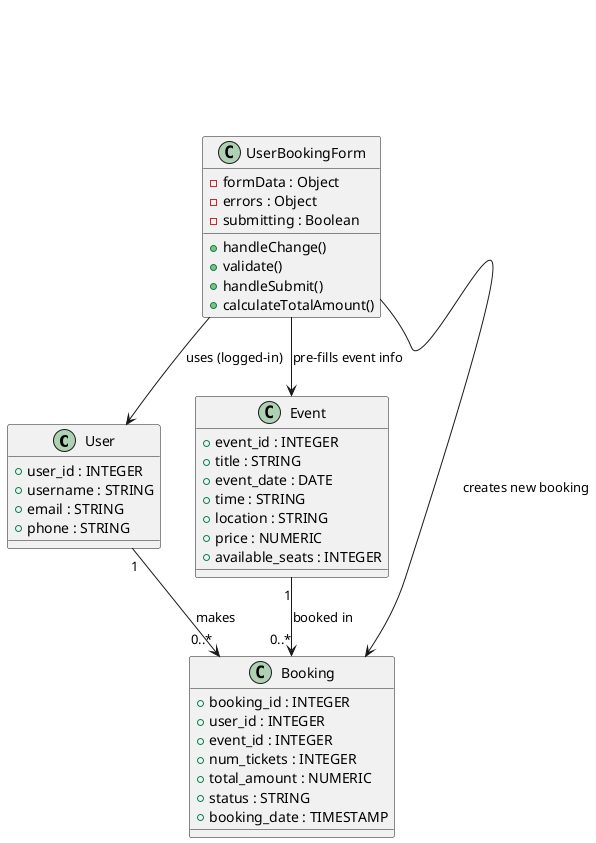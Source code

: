 @startuml
' User class
class User {
  +user_id : INTEGER
  +username : STRING
  +email : STRING
  +phone : STRING
}

' Event class
class Event {
  +event_id : INTEGER
  +title : STRING
  +event_date : DATE
  +time : STRING
  +location : STRING
  +price : NUMERIC
  +available_seats : INTEGER
}

' Booking class
class Booking {
  +booking_id : INTEGER
  +user_id : INTEGER
  +event_id : INTEGER
  +num_tickets : INTEGER
  +total_amount : NUMERIC
  +status : STRING
  +booking_date : TIMESTAMP
}

' Frontend component
class UserBookingForm {
  -formData : Object
  -errors : Object
  -submitting : Boolean
  +handleChange()
  +validate()
  +handleSubmit()
  +calculateTotalAmount()
}

' Relationships
UserBookingForm --> User : uses (logged-in)
UserBookingForm --> Event : pre-fills event info
UserBookingForm --> Booking : creates new booking
User "1" --> "0..*" Booking : makes
Event "1" --> "0..*" Booking : booked in

@enduml
